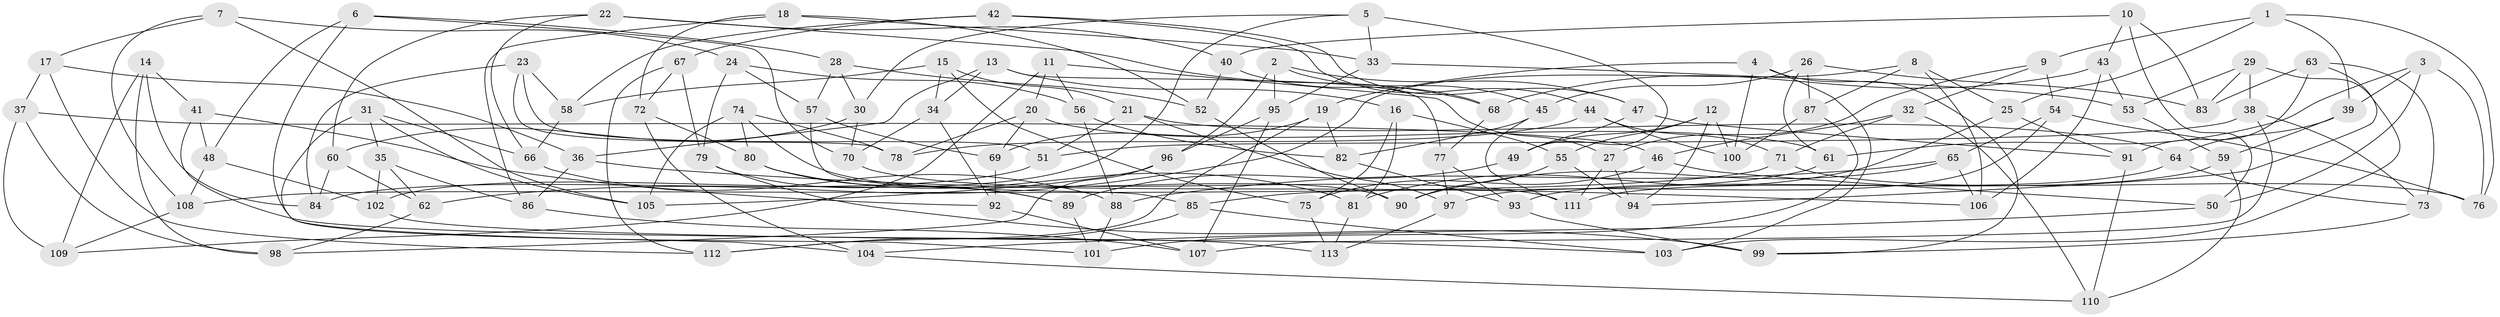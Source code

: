 // coarse degree distribution, {5: 0.07352941176470588, 6: 0.5882352941176471, 4: 0.3235294117647059, 3: 0.014705882352941176}
// Generated by graph-tools (version 1.1) at 2025/42/03/06/25 10:42:24]
// undirected, 113 vertices, 226 edges
graph export_dot {
graph [start="1"]
  node [color=gray90,style=filled];
  1;
  2;
  3;
  4;
  5;
  6;
  7;
  8;
  9;
  10;
  11;
  12;
  13;
  14;
  15;
  16;
  17;
  18;
  19;
  20;
  21;
  22;
  23;
  24;
  25;
  26;
  27;
  28;
  29;
  30;
  31;
  32;
  33;
  34;
  35;
  36;
  37;
  38;
  39;
  40;
  41;
  42;
  43;
  44;
  45;
  46;
  47;
  48;
  49;
  50;
  51;
  52;
  53;
  54;
  55;
  56;
  57;
  58;
  59;
  60;
  61;
  62;
  63;
  64;
  65;
  66;
  67;
  68;
  69;
  70;
  71;
  72;
  73;
  74;
  75;
  76;
  77;
  78;
  79;
  80;
  81;
  82;
  83;
  84;
  85;
  86;
  87;
  88;
  89;
  90;
  91;
  92;
  93;
  94;
  95;
  96;
  97;
  98;
  99;
  100;
  101;
  102;
  103;
  104;
  105;
  106;
  107;
  108;
  109;
  110;
  111;
  112;
  113;
  1 -- 25;
  1 -- 39;
  1 -- 76;
  1 -- 9;
  2 -- 96;
  2 -- 47;
  2 -- 45;
  2 -- 95;
  3 -- 76;
  3 -- 50;
  3 -- 61;
  3 -- 39;
  4 -- 19;
  4 -- 99;
  4 -- 103;
  4 -- 100;
  5 -- 33;
  5 -- 30;
  5 -- 102;
  5 -- 49;
  6 -- 70;
  6 -- 101;
  6 -- 48;
  6 -- 28;
  7 -- 108;
  7 -- 17;
  7 -- 105;
  7 -- 24;
  8 -- 87;
  8 -- 62;
  8 -- 106;
  8 -- 25;
  9 -- 54;
  9 -- 27;
  9 -- 32;
  10 -- 83;
  10 -- 50;
  10 -- 40;
  10 -- 43;
  11 -- 56;
  11 -- 109;
  11 -- 27;
  11 -- 20;
  12 -- 100;
  12 -- 49;
  12 -- 94;
  12 -- 55;
  13 -- 16;
  13 -- 77;
  13 -- 36;
  13 -- 34;
  14 -- 84;
  14 -- 41;
  14 -- 98;
  14 -- 109;
  15 -- 34;
  15 -- 58;
  15 -- 21;
  15 -- 75;
  16 -- 55;
  16 -- 75;
  16 -- 81;
  17 -- 36;
  17 -- 112;
  17 -- 37;
  18 -- 86;
  18 -- 72;
  18 -- 52;
  18 -- 33;
  19 -- 69;
  19 -- 82;
  19 -- 112;
  20 -- 78;
  20 -- 69;
  20 -- 61;
  21 -- 97;
  21 -- 64;
  21 -- 51;
  22 -- 66;
  22 -- 60;
  22 -- 40;
  22 -- 68;
  23 -- 51;
  23 -- 78;
  23 -- 84;
  23 -- 58;
  24 -- 79;
  24 -- 56;
  24 -- 57;
  25 -- 81;
  25 -- 91;
  26 -- 83;
  26 -- 45;
  26 -- 87;
  26 -- 61;
  27 -- 94;
  27 -- 111;
  28 -- 57;
  28 -- 30;
  28 -- 52;
  29 -- 53;
  29 -- 83;
  29 -- 38;
  29 -- 103;
  30 -- 70;
  30 -- 60;
  31 -- 104;
  31 -- 105;
  31 -- 35;
  31 -- 66;
  32 -- 110;
  32 -- 71;
  32 -- 46;
  33 -- 95;
  33 -- 53;
  34 -- 92;
  34 -- 70;
  35 -- 62;
  35 -- 86;
  35 -- 102;
  36 -- 106;
  36 -- 86;
  37 -- 46;
  37 -- 109;
  37 -- 98;
  38 -- 107;
  38 -- 51;
  38 -- 73;
  39 -- 64;
  39 -- 59;
  40 -- 52;
  40 -- 68;
  41 -- 92;
  41 -- 48;
  41 -- 113;
  42 -- 47;
  42 -- 44;
  42 -- 58;
  42 -- 67;
  43 -- 53;
  43 -- 106;
  43 -- 68;
  44 -- 78;
  44 -- 100;
  44 -- 71;
  45 -- 82;
  45 -- 111;
  46 -- 50;
  46 -- 75;
  47 -- 49;
  47 -- 91;
  48 -- 102;
  48 -- 108;
  49 -- 89;
  50 -- 104;
  51 -- 84;
  52 -- 90;
  53 -- 59;
  54 -- 76;
  54 -- 65;
  54 -- 97;
  55 -- 94;
  55 -- 90;
  56 -- 88;
  56 -- 82;
  57 -- 69;
  57 -- 85;
  58 -- 66;
  59 -- 111;
  59 -- 110;
  60 -- 84;
  60 -- 62;
  61 -- 85;
  62 -- 98;
  63 -- 73;
  63 -- 83;
  63 -- 94;
  63 -- 91;
  64 -- 73;
  64 -- 93;
  65 -- 90;
  65 -- 88;
  65 -- 106;
  66 -- 88;
  67 -- 79;
  67 -- 112;
  67 -- 72;
  68 -- 77;
  69 -- 92;
  70 -- 111;
  71 -- 76;
  71 -- 108;
  72 -- 104;
  72 -- 80;
  73 -- 99;
  74 -- 78;
  74 -- 90;
  74 -- 105;
  74 -- 80;
  75 -- 113;
  77 -- 93;
  77 -- 97;
  79 -- 89;
  79 -- 99;
  80 -- 89;
  80 -- 81;
  81 -- 113;
  82 -- 93;
  85 -- 112;
  85 -- 103;
  86 -- 107;
  87 -- 100;
  87 -- 101;
  88 -- 101;
  89 -- 101;
  91 -- 110;
  92 -- 107;
  93 -- 99;
  95 -- 107;
  95 -- 96;
  96 -- 98;
  96 -- 105;
  97 -- 113;
  102 -- 103;
  104 -- 110;
  108 -- 109;
}
